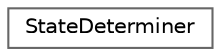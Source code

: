 digraph "Graphical Class Hierarchy"
{
 // LATEX_PDF_SIZE
  bgcolor="transparent";
  edge [fontname=Helvetica,fontsize=10,labelfontname=Helvetica,labelfontsize=10];
  node [fontname=Helvetica,fontsize=10,shape=box,height=0.2,width=0.4];
  rankdir="LR";
  Node0 [id="Node000000",label="StateDeterminer",height=0.2,width=0.4,color="grey40", fillcolor="white", style="filled",URL="$classStateDeterminer.html",tooltip=" "];
}

